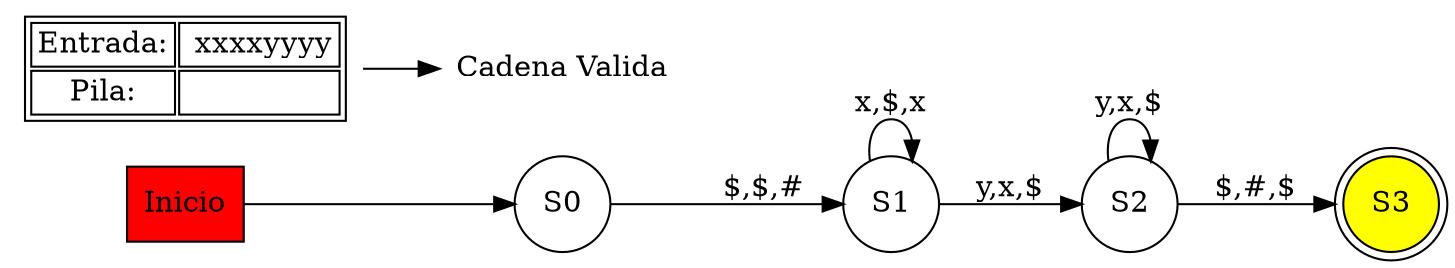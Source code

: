 digraph GrafoPasoAPaso {
	rankdir=LR shape=circle
	Inicio [fillcolor=red shape=box style=filled]
	S0 [shape=circle]
	S0 [shape=circle]
	S1 [shape=circle]
	S2 [shape=circle]
	S3 [fillcolor=yellow shape=doublecircle style=filled]
	Inicio -> S0
	S0 -> S1 [label="$,$,#"]
	S1 -> S1 [label="x,$,x"]
	S1 -> S2 [label="y,x,$"]
	S2 -> S2 [label="y,x,$"]
	S2 -> S3 [label="$,#,$"]
	Entrada [label=<<TABLE>
                            <TR>
                            <TD>Entrada:</TD>
                            <TD> xxxxyyyy</TD>
                            </TR>
                            <TR>
                            <TD>Pila:</TD>
                            <TD> </TD>
                            </TR>
                            </TABLE>> shape=plaintext]
	1 [label="Cadena Valida" fillcolor=green shape=plaintext]
	Entrada -> 1
}
